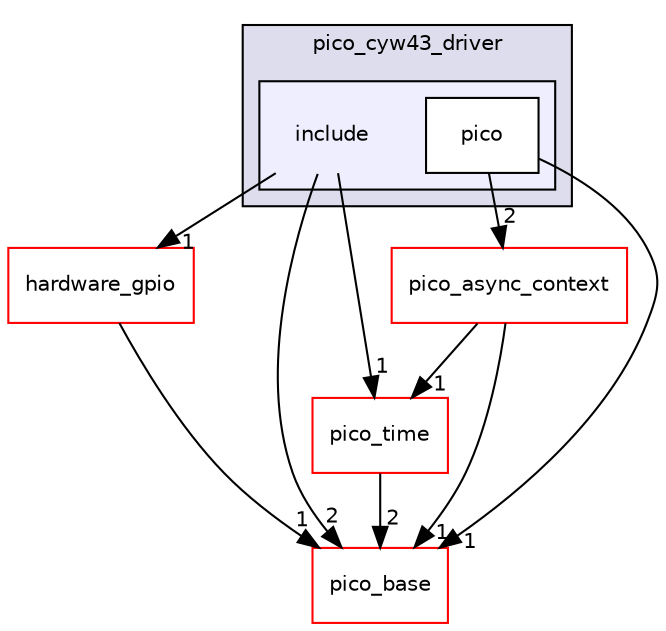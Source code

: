 digraph "pico_cyw43_driver/include" {
  compound=true
  node [ fontsize="10", fontname="Helvetica"];
  edge [ labelfontsize="10", labelfontname="Helvetica"];
  subgraph clusterdir_de73905efd6b1ae30e025b488d6c95c3 {
    graph [ bgcolor="#ddddee", pencolor="black", label="pico_cyw43_driver" fontname="Helvetica", fontsize="10", URL="dir_de73905efd6b1ae30e025b488d6c95c3.html"]
  subgraph clusterdir_172c148ae756e84bfe0b3b6f342f154e {
    graph [ bgcolor="#eeeeff", pencolor="black", label="" URL="dir_172c148ae756e84bfe0b3b6f342f154e.html"];
    dir_172c148ae756e84bfe0b3b6f342f154e [shape=plaintext label="include"];
    dir_9e51bd81f1ad553cfa563fb264167979 [shape=box label="pico" color="black" fillcolor="white" style="filled" URL="dir_9e51bd81f1ad553cfa563fb264167979.html"];
  }
  }
  dir_a9bad49c6feb32b30a0489a3284f07a6 [shape=box label="pico_async_context" fillcolor="white" style="filled" color="red" URL="dir_a9bad49c6feb32b30a0489a3284f07a6.html"];
  dir_adc179867a439eb9895cb87c8a61acd0 [shape=box label="hardware_gpio" fillcolor="white" style="filled" color="red" URL="dir_adc179867a439eb9895cb87c8a61acd0.html"];
  dir_ee4ba4c32933fd9d1c9bce216e67756d [shape=box label="pico_base" fillcolor="white" style="filled" color="red" URL="dir_ee4ba4c32933fd9d1c9bce216e67756d.html"];
  dir_cc740ddf7ebf14a28f7e7a6178d204e2 [shape=box label="pico_time" fillcolor="white" style="filled" color="red" URL="dir_cc740ddf7ebf14a28f7e7a6178d204e2.html"];
  dir_9e51bd81f1ad553cfa563fb264167979->dir_a9bad49c6feb32b30a0489a3284f07a6 [headlabel="2", labeldistance=1.5 headhref="dir_000141_000123.html"];
  dir_9e51bd81f1ad553cfa563fb264167979->dir_ee4ba4c32933fd9d1c9bce216e67756d [headlabel="1", labeldistance=1.5 headhref="dir_000141_000007.html"];
  dir_a9bad49c6feb32b30a0489a3284f07a6->dir_ee4ba4c32933fd9d1c9bce216e67756d [headlabel="1", labeldistance=1.5 headhref="dir_000123_000007.html"];
  dir_a9bad49c6feb32b30a0489a3284f07a6->dir_cc740ddf7ebf14a28f7e7a6178d204e2 [headlabel="1", labeldistance=1.5 headhref="dir_000123_000035.html"];
  dir_adc179867a439eb9895cb87c8a61acd0->dir_ee4ba4c32933fd9d1c9bce216e67756d [headlabel="1", labeldistance=1.5 headhref="dir_000078_000007.html"];
  dir_cc740ddf7ebf14a28f7e7a6178d204e2->dir_ee4ba4c32933fd9d1c9bce216e67756d [headlabel="2", labeldistance=1.5 headhref="dir_000035_000007.html"];
  dir_172c148ae756e84bfe0b3b6f342f154e->dir_adc179867a439eb9895cb87c8a61acd0 [headlabel="1", labeldistance=1.5 headhref="dir_000140_000078.html"];
  dir_172c148ae756e84bfe0b3b6f342f154e->dir_ee4ba4c32933fd9d1c9bce216e67756d [headlabel="2", labeldistance=1.5 headhref="dir_000140_000007.html"];
  dir_172c148ae756e84bfe0b3b6f342f154e->dir_cc740ddf7ebf14a28f7e7a6178d204e2 [headlabel="1", labeldistance=1.5 headhref="dir_000140_000035.html"];
}
